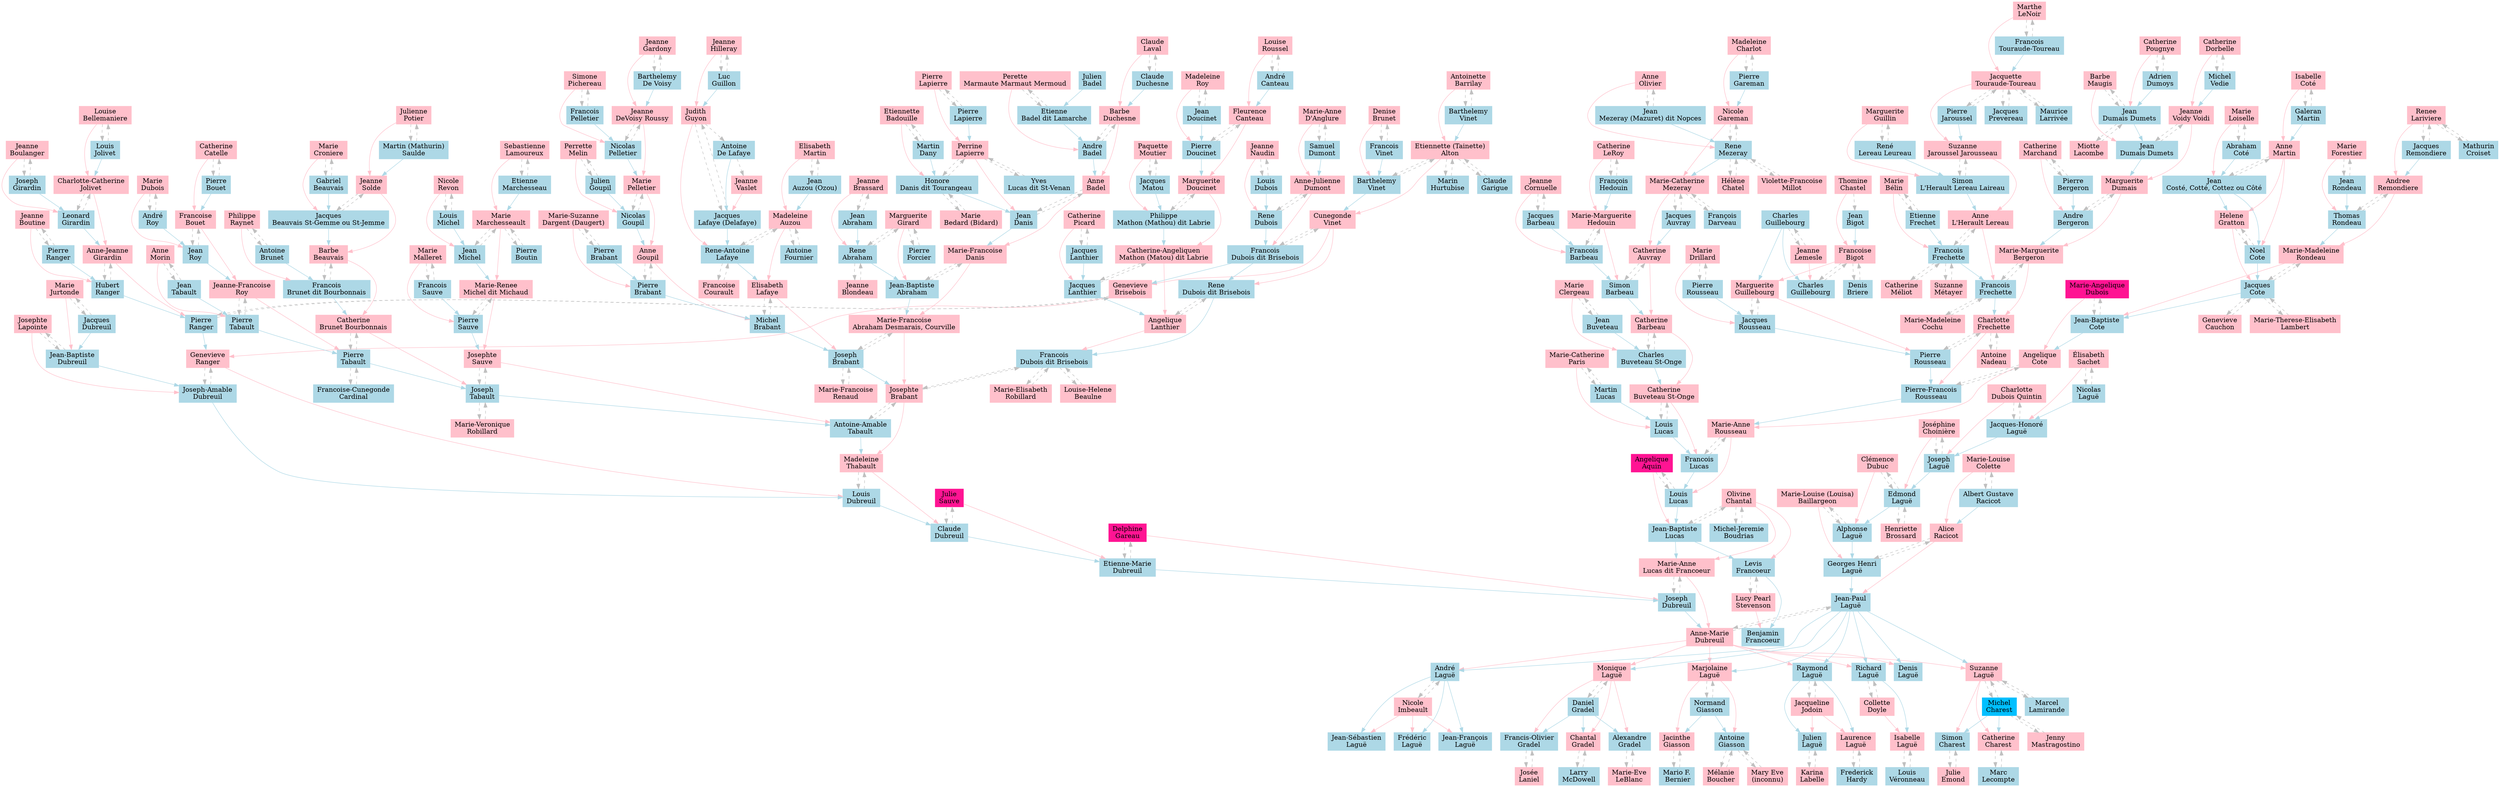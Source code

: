 digraph Genealopy {
	rankdir=TB
	"Alice.Racicot" [label="Alice
Racicot" color=pink shape=box style=filled]
	"Marie-Louise.Colette" -> "Alice.Racicot" [color=pink style=solid]
	"Albert Gustave.Racicot" -> "Alice.Racicot" [color=lightblue style=solid]
	"Georges Henri.Laguë" -> "Alice.Racicot" [color=grey style=dashed]
	"Georges Henri.Laguë" [label="Georges Henri
Laguë" color=lightblue shape=box style=filled]
	"Marie-Louise.Baillargeon" -> "Georges Henri.Laguë" [color=pink style=solid]
	"Alphonse.Laguë" -> "Georges Henri.Laguë" [color=lightblue style=solid]
	"Alice.Racicot" -> "Georges Henri.Laguë" [color=grey style=dashed]
	"Marie-Louise.Baillargeon" [label="Marie-Louise (Louisa)
Baillargeon" color=pink shape=box style=filled]
	"Alphonse.Laguë" -> "Marie-Louise.Baillargeon" [color=grey style=dashed]
	"Alphonse.Laguë" [label="Alphonse
Laguë" color=lightblue shape=box style=filled]
	"Clémence.Dubuc" -> "Alphonse.Laguë" [color=pink style=solid]
	"Edmond.Laguë" -> "Alphonse.Laguë" [color=lightblue style=solid]
	"Marie-Louise.Baillargeon" -> "Alphonse.Laguë" [color=grey style=dashed]
	"Olivine.Chantal" [label="Olivine
Chantal" color=pink shape=box style=filled]
	"Jean-Baptiste.Lucas" -> "Olivine.Chantal" [color=grey style=dashed]
	"Michel-Jeremie.Boudrias" -> "Olivine.Chantal" [color=grey style=dashed]
	"Jean-Baptiste.Lucas" [label="Jean-Baptiste
Lucas" color=lightblue shape=box style=filled]
	"Angelique.Aquin" -> "Jean-Baptiste.Lucas" [color=pink style=solid]
	"Louis2.Lucas" -> "Jean-Baptiste.Lucas" [color=lightblue style=solid]
	"Olivine.Chantal" -> "Jean-Baptiste.Lucas" [color=grey style=dashed]
	"Michel-Jeremie.Boudrias" [label="Michel-Jeremie
Boudrias" color=lightblue shape=box style=filled]
	"Olivine.Chantal" -> "Michel-Jeremie.Boudrias" [color=grey style=dashed]
	"Marie-Louise.Colette" [label="Marie-Louise
Colette" color=pink shape=box style=filled]
	"Albert Gustave.Racicot" -> "Marie-Louise.Colette" [color=grey style=dashed]
	"Albert Gustave.Racicot" [label="Albert Gustave
Racicot" color=lightblue shape=box style=filled]
	"Marie-Louise.Colette" -> "Albert Gustave.Racicot" [color=grey style=dashed]
	"Clémence.Dubuc" [label="Clémence
Dubuc" color=pink shape=box style=filled]
	"Edmond.Laguë" -> "Clémence.Dubuc" [color=grey style=dashed]
	"Edmond.Laguë" [label="Edmond
Laguë" color=lightblue shape=box style=filled]
	"Joséphine.Choinière" -> "Edmond.Laguë" [color=pink style=solid]
	"Joseph.Laguë" -> "Edmond.Laguë" [color=lightblue style=solid]
	"Clémence.Dubuc" -> "Edmond.Laguë" [color=grey style=dashed]
	"Henriette.Brossard" -> "Edmond.Laguë" [color=grey style=dashed]
	"Henriette.Brossard" [label="Henriette
Brossard" color=pink shape=box style=filled]
	"Edmond.Laguë" -> "Henriette.Brossard" [color=grey style=dashed]
	"Julie.Sauve" [label="Julie
Sauve" color=deeppink shape=box style=filled]
	"Claude.Dubreuil" -> "Julie.Sauve" [color=grey style=dashed]
	"Claude.Dubreuil" [label="Claude
Dubreuil" color=lightblue shape=box style=filled]
	"Madeleine.Thabault" -> "Claude.Dubreuil" [color=pink style=solid]
	"Louis.Dubreuil" -> "Claude.Dubreuil" [color=lightblue style=solid]
	"Julie.Sauve" -> "Claude.Dubreuil" [color=grey style=dashed]
	"Joséphine.Choinière" [label="Joséphine
Choinière" color=pink shape=box style=filled]
	"Joseph.Laguë" -> "Joséphine.Choinière" [color=grey style=dashed]
	"Joseph.Laguë" [label="Joseph
Laguë" color=lightblue shape=box style=filled]
	"Charlotte.Dubois Quintin" -> "Joseph.Laguë" [color=pink style=solid]
	"Jacques-Honoré.Laguë" -> "Joseph.Laguë" [color=lightblue style=solid]
	"Joséphine.Choinière" -> "Joseph.Laguë" [color=grey style=dashed]
	"Marie-Anne.Rousseau" [label="Marie-Anne
Rousseau" color=pink shape=box style=filled]
	"Angelique.Cote" -> "Marie-Anne.Rousseau" [color=pink style=solid]
	"Pierre-Francois.Rousseau" -> "Marie-Anne.Rousseau" [color=lightblue style=solid]
	"Francois.Lucas" -> "Marie-Anne.Rousseau" [color=grey style=dashed]
	"Francois.Lucas" [label="Francois
Lucas" color=lightblue shape=box style=filled]
	"Catherine.Buveteau" -> "Francois.Lucas" [color=pink style=solid]
	"Louis.Lucas" -> "Francois.Lucas" [color=lightblue style=solid]
	"Marie-Anne.Rousseau" -> "Francois.Lucas" [color=grey style=dashed]
	"Madeleine.Thabault" [label="Madeleine
Thabault" color=pink shape=box style=filled]
	"Josephte.Brabant" -> "Madeleine.Thabault" [color=pink style=solid]
	"Antoine-Amable.Tabault" -> "Madeleine.Thabault" [color=lightblue style=solid]
	"Louis.Dubreuil" -> "Madeleine.Thabault" [color=grey style=dashed]
	"Louis.Dubreuil" [label="Louis
Dubreuil" color=lightblue shape=box style=filled]
	"Genevieve.Ranger" -> "Louis.Dubreuil" [color=pink style=solid]
	"Joseph-Amable.Dubreuil" -> "Louis.Dubreuil" [color=lightblue style=solid]
	"Madeleine.Thabault" -> "Louis.Dubreuil" [color=grey style=dashed]
	"Catherine.Buveteau" [label="Catherine
Buveteau St-Onge" color=pink shape=box style=filled]
	"Catherine.Barbeau" -> "Catherine.Buveteau" [color=pink style=solid]
	"Charles.Buveteau" -> "Catherine.Buveteau" [color=lightblue style=solid]
	"Louis.Lucas" -> "Catherine.Buveteau" [color=grey style=dashed]
	"Louis.Lucas" [label="Louis
Lucas" color=lightblue shape=box style=filled]
	"Marie-Catherine.Paris" -> "Louis.Lucas" [color=pink style=solid]
	"Martin.Lucas" -> "Louis.Lucas" [color=lightblue style=solid]
	"Catherine.Buveteau" -> "Louis.Lucas" [color=grey style=dashed]
	"Charlotte.Dubois Quintin" [label="Charlotte
Dubois Quintin" color=pink shape=box style=filled]
	"Jacques-Honoré.Laguë" -> "Charlotte.Dubois Quintin" [color=grey style=dashed]
	"Jacques-Honoré.Laguë" [label="Jacques-Honoré
Laguë" color=lightblue shape=box style=filled]
	"Élisabeth.Sachet" -> "Jacques-Honoré.Laguë" [color=pink style=solid]
	"Nicolas.Laguë" -> "Jacques-Honoré.Laguë" [color=lightblue style=solid]
	"Charlotte.Dubois Quintin" -> "Jacques-Honoré.Laguë" [color=grey style=dashed]
	"Genevieve.Ranger" [label="Genevieve
Ranger" color=pink shape=box style=filled]
	"Genevieve.Brisebois" -> "Genevieve.Ranger" [color=pink style=solid]
	"Pierre2.Ranger" -> "Genevieve.Ranger" [color=lightblue style=solid]
	"Joseph-Amable.Dubreuil" -> "Genevieve.Ranger" [color=grey style=dashed]
	"Joseph-Amable.Dubreuil" [label="Joseph-Amable
Dubreuil" color=lightblue shape=box style=filled]
	"Josephte.Lapointe" -> "Joseph-Amable.Dubreuil" [color=pink style=solid]
	"Jean-Baptiste.Dubreuil" -> "Joseph-Amable.Dubreuil" [color=lightblue style=solid]
	"Genevieve.Ranger" -> "Joseph-Amable.Dubreuil" [color=grey style=dashed]
	"Josephte.Brabant" [label="Josephte
Brabant" color=pink shape=box style=filled]
	"Marie-Francoise.Abraham" -> "Josephte.Brabant" [color=pink style=solid]
	"Joseph.Brabant" -> "Josephte.Brabant" [color=lightblue style=solid]
	"Antoine-Amable.Tabault" -> "Josephte.Brabant" [color=grey style=dashed]
	"Francois2.Dubois" -> "Josephte.Brabant" [color=grey style=dashed]
	"Francois2.Dubois" [label="Francois
Dubois dit Brisebois" color=lightblue shape=box style=filled]
	"Angelique.Lanthier" -> "Francois2.Dubois" [color=pink style=solid]
	"Rene.Brisebois" -> "Francois2.Dubois" [color=lightblue style=solid]
	"Josephte.Brabant" -> "Francois2.Dubois" [color=grey style=dashed]
	"Marie-Elisabeth.Robillard" -> "Francois2.Dubois" [color=grey style=dashed]
	"Louise-Helene.Beaulne" -> "Francois2.Dubois" [color=grey style=dashed]
	"Antoine-Amable.Tabault" [label="Antoine-Amable
Tabault" color=lightblue shape=box style=filled]
	"Josephte.Sauve" -> "Antoine-Amable.Tabault" [color=pink style=solid]
	"Joseph.Tabault" -> "Antoine-Amable.Tabault" [color=lightblue style=solid]
	"Josephte.Brabant" -> "Antoine-Amable.Tabault" [color=grey style=dashed]
	"Marie-Elisabeth.Robillard" [label="Marie-Elisabeth
Robillard" color=pink shape=box style=filled]
	"Francois2.Dubois" -> "Marie-Elisabeth.Robillard" [color=grey style=dashed]
	"Louise-Helene.Beaulne" [label="Louise-Helene
Beaulne" color=pink shape=box style=filled]
	"Francois2.Dubois" -> "Louise-Helene.Beaulne" [color=grey style=dashed]
	"Marie-Francoise.Abraham" [label="Marie-Francoise
Abraham Desmarais, Courville" color=pink shape=box style=filled]
	"Marie-Francoise.Danis" -> "Marie-Francoise.Abraham" [color=pink style=solid]
	"Jean-Baptiste.Abraham" -> "Marie-Francoise.Abraham" [color=lightblue style=solid]
	"Joseph.Brabant" -> "Marie-Francoise.Abraham" [color=grey style=dashed]
	"Joseph.Brabant" [label="Joseph
Brabant" color=lightblue shape=box style=filled]
	"Elisabeth.Lafaye" -> "Joseph.Brabant" [color=pink style=solid]
	"Michel.Brabant" -> "Joseph.Brabant" [color=lightblue style=solid]
	"Marie-Francoise.Renaud" -> "Joseph.Brabant" [color=grey style=dashed]
	"Marie-Francoise.Abraham" -> "Joseph.Brabant" [color=grey style=dashed]
	"Marie-Francoise.Renaud" [label="Marie-Francoise
Renaud" color=pink shape=box style=filled]
	"Joseph.Brabant" -> "Marie-Francoise.Renaud" [color=grey style=dashed]
	"Catherine.Barbeau" [label="Catherine
Barbeau" color=pink shape=box style=filled]
	"Catherine.Auvray" -> "Catherine.Barbeau" [color=pink style=solid]
	"Simon.Barbeau" -> "Catherine.Barbeau" [color=lightblue style=solid]
	"Charles.Buveteau" -> "Catherine.Barbeau" [color=grey style=dashed]
	"Charles.Buveteau" [label="Charles
Buveteau St-Onge" color=lightblue shape=box style=filled]
	"Marie.Clergeau" -> "Charles.Buveteau" [color=pink style=solid]
	"Jean.Buveteau" -> "Charles.Buveteau" [color=lightblue style=solid]
	"Catherine.Barbeau" -> "Charles.Buveteau" [color=grey style=dashed]
	"Genevieve.Brisebois" [label="Genevieve
Brisebois" color=pink shape=box style=filled]
	"Cunegonde.Vinet" -> "Genevieve.Brisebois" [color=pink style=solid]
	"Francois.Dubois" -> "Genevieve.Brisebois" [color=lightblue style=solid]
	"Pierre2.Ranger" -> "Genevieve.Brisebois" [color=grey style=dashed]
	"Pierre2.Ranger" [label="Pierre
Ranger" color=lightblue shape=box style=filled]
	"Anne-Jeanne.Girardin" -> "Pierre2.Ranger" [color=pink style=solid]
	"Hubert.Ranger" -> "Pierre2.Ranger" [color=lightblue style=solid]
	"Genevieve.Brisebois" -> "Pierre2.Ranger" [color=grey style=dashed]
	"Marguerite.Guillebourg" [label="Marguerite
Guillebourg" color=pink shape=box style=filled]
	"Francoise.Bigot" -> "Marguerite.Guillebourg" [color=pink style=solid]
	"Charles.Guillebourg" -> "Marguerite.Guillebourg" [color=lightblue style=solid]
	"Jacques.Rousseau" -> "Marguerite.Guillebourg" [color=grey style=dashed]
	"Jacques.Rousseau" [label="Jacques
Rousseau" color=lightblue shape=box style=filled]
	"Marie.Drillard" -> "Jacques.Rousseau" [color=pink style=solid]
	"Pierre.Rousseau" -> "Jacques.Rousseau" [color=lightblue style=solid]
	"Marguerite.Guillebourg" -> "Jacques.Rousseau" [color=grey style=dashed]
	"Elisabeth.Lafaye" [label="Elisabeth
Lafaye" color=pink shape=box style=filled]
	"Madeleine.Auzou" -> "Elisabeth.Lafaye" [color=pink style=solid]
	"Rene-Antoine.Lafaye" -> "Elisabeth.Lafaye" [color=lightblue style=solid]
	"Michel.Brabant" -> "Elisabeth.Lafaye" [color=grey style=dashed]
	"Michel.Brabant" [label="Michel
Brabant" color=lightblue shape=box style=filled]
	"Anne.Goupil" -> "Michel.Brabant" [color=pink style=solid]
	"Pierre2.Brabant" -> "Michel.Brabant" [color=lightblue style=solid]
	"Elisabeth.Lafaye" -> "Michel.Brabant" [color=grey style=dashed]
	"Angelique.Lanthier" [label="Angelique
Lanthier" color=pink shape=box style=filled]
	"Catherine-Angelique.Mathon" -> "Angelique.Lanthier" [color=pink style=solid]
	"Jacques2.Lanthier" -> "Angelique.Lanthier" [color=lightblue style=solid]
	"Rene.Brisebois" -> "Angelique.Lanthier" [color=grey style=dashed]
	"Rene.Brisebois" [label="Rene
Dubois dit Brisebois" color=lightblue shape=box style=filled]
	"Cunegonde.Vinet" -> "Rene.Brisebois" [color=pink style=solid]
	"Francois.Dubois" -> "Rene.Brisebois" [color=lightblue style=solid]
	"Angelique.Lanthier" -> "Rene.Brisebois" [color=grey style=dashed]
	"Josephte.Lapointe" [label="Josephte
Lapointe" color=pink shape=box style=filled]
	"Jean-Baptiste.Dubreuil" -> "Josephte.Lapointe" [color=grey style=dashed]
	"Jean-Baptiste.Dubreuil" [label="Jean-Baptiste
Dubreuil" color=lightblue shape=box style=filled]
	"Marie.Jurtonde" -> "Jean-Baptiste.Dubreuil" [color=pink style=solid]
	"Jacques.Dubreuil" -> "Jean-Baptiste.Dubreuil" [color=lightblue style=solid]
	"Josephte.Lapointe" -> "Jean-Baptiste.Dubreuil" [color=grey style=dashed]
	"Marie-Catherine.Paris" [label="Marie-Catherine
Paris" color=pink shape=box style=filled]
	"Martin.Lucas" -> "Marie-Catherine.Paris" [color=grey style=dashed]
	"Martin.Lucas" [label="Martin
Lucas" color=lightblue shape=box style=filled]
	"Marie-Catherine.Paris" -> "Martin.Lucas" [color=grey style=dashed]
	"Élisabeth.Sachet" [label="Élisabeth
Sachet" color=pink shape=box style=filled]
	"Nicolas.Laguë" -> "Élisabeth.Sachet" [color=grey style=dashed]
	"Nicolas.Laguë" [label="Nicolas
Laguë" color=lightblue shape=box style=filled]
	"Élisabeth.Sachet" -> "Nicolas.Laguë" [color=grey style=dashed]
	"Josephte.Sauve" [label="Josephte
Sauve" color=pink shape=box style=filled]
	"Marie-Renee.Michel" -> "Josephte.Sauve" [color=pink style=solid]
	"Pierre.Sauve" -> "Josephte.Sauve" [color=lightblue style=solid]
	"Joseph.Tabault" -> "Josephte.Sauve" [color=grey style=dashed]
	"Joseph.Tabault" [label="Joseph
Tabault" color=lightblue shape=box style=filled]
	"Catherine.Brunet" -> "Joseph.Tabault" [color=pink style=solid]
	"Pierre2.Tabault" -> "Joseph.Tabault" [color=lightblue style=solid]
	"Josephte.Sauve" -> "Joseph.Tabault" [color=grey style=dashed]
	"Marie-Veronique.Robillard" -> "Joseph.Tabault" [color=grey style=dashed]
	"Marie-Veronique.Robillard" [label="Marie-Veronique
Robillard" color=pink shape=box style=filled]
	"Joseph.Tabault" -> "Marie-Veronique.Robillard" [color=grey style=dashed]
	"Catherine.Auvray" [label="Catherine
Auvray" color=pink shape=box style=filled]
	"Marie-Catherine.Mezeray" -> "Catherine.Auvray" [color=pink style=solid]
	"Jacques.Auvray" -> "Catherine.Auvray" [color=lightblue style=solid]
	"Simon.Barbeau" -> "Catherine.Auvray" [color=grey style=dashed]
	"Simon.Barbeau" [label="Simon
Barbeau" color=lightblue shape=box style=filled]
	"Marie-Marguerite.Hedouin" -> "Simon.Barbeau" [color=pink style=solid]
	"Francois.Barbeau" -> "Simon.Barbeau" [color=lightblue style=solid]
	"Catherine.Auvray" -> "Simon.Barbeau" [color=grey style=dashed]
	"Madeleine.Auzou" [label="Madeleine
Auzou" color=pink shape=box style=filled]
	"Elisabeth.Martin" -> "Madeleine.Auzou" [color=pink style=solid]
	"Jean.Auzou" -> "Madeleine.Auzou" [color=lightblue style=solid]
	"Rene-Antoine.Lafaye" -> "Madeleine.Auzou" [color=grey style=dashed]
	"Antoine.Fournier" -> "Madeleine.Auzou" [color=grey style=dashed]
	"Antoine.Fournier" [label="Antoine
Fournier" color=lightblue shape=box style=filled]
	"Madeleine.Auzou" -> "Antoine.Fournier" [color=grey style=dashed]
	"Rene-Antoine.Lafaye" [label="Rene-Antoine
Lafaye" color=lightblue shape=box style=filled]
	"Judith.Guyon" -> "Rene-Antoine.Lafaye" [color=pink style=solid]
	"Jacques.Lafaye" -> "Rene-Antoine.Lafaye" [color=lightblue style=solid]
	"Madeleine.Auzou" -> "Rene-Antoine.Lafaye" [color=grey style=dashed]
	"Francoise.Courault" -> "Rene-Antoine.Lafaye" [color=grey style=dashed]
	"Francoise.Courault" [label="Francoise
Courault" color=pink shape=box style=filled]
	"Rene-Antoine.Lafaye" -> "Francoise.Courault" [color=grey style=dashed]
	"Francoise.Bigot" [label="Francoise
Bigot" color=pink shape=box style=filled]
	"Thomine.Chastel" -> "Francoise.Bigot" [color=pink style=solid]
	"Jean.Bigot" -> "Francoise.Bigot" [color=lightblue style=solid]
	"Charles2.Guillebourg" -> "Francoise.Bigot" [color=grey style=dashed]
	"Denis.Briere" -> "Francoise.Bigot" [color=grey style=dashed]
	"Denis.Briere" [label="Denis
Briere" color=lightblue shape=box style=filled]
	"Francoise.Bigot" -> "Denis.Briere" [color=grey style=dashed]
	"Charles2.Guillebourg" [label="Charles
Guillebourg" color=lightblue shape=box style=filled]
	"Jeanne.Lemesle" -> "Charles2.Guillebourg" [color=pink style=solid]
	"Charles.Guillebourg" -> "Charles2.Guillebourg" [color=lightblue style=solid]
	"Francoise.Bigot" -> "Charles2.Guillebourg" [color=grey style=dashed]
	"Catherine.Brunet" [label="Catherine
Brunet Bourbonnais" color=pink shape=box style=filled]
	"Barbe.Beauvais" -> "Catherine.Brunet" [color=pink style=solid]
	"Francois.Brunet" -> "Catherine.Brunet" [color=lightblue style=solid]
	"Pierre2.Tabault" -> "Catherine.Brunet" [color=grey style=dashed]
	"Pierre2.Tabault" [label="Pierre
Tabault" color=lightblue shape=box style=filled]
	"Jeanne-Francoise.Roy" -> "Pierre2.Tabault" [color=pink style=solid]
	"Pierre.Tabault" -> "Pierre2.Tabault" [color=lightblue style=solid]
	"Catherine.Brunet" -> "Pierre2.Tabault" [color=grey style=dashed]
	"Francoise-Cunegonde.Cardinal" -> "Pierre2.Tabault" [color=grey style=dashed]
	"Francoise-Cunegonde.Cardinal" [label="Francoise-Cunegonde
Cardinal" color=lightblue shape=box style=filled]
	"Pierre2.Tabault" -> "Francoise-Cunegonde.Cardinal" [color=grey style=dashed]
	"Marie.Clergeau" [label="Marie
Clergeau" color=pink shape=box style=filled]
	"Jean.Buveteau" -> "Marie.Clergeau" [color=grey style=dashed]
	"Jean.Buveteau" [label="Jean
Buveteau" color=lightblue shape=box style=filled]
	"Marie.Clergeau" -> "Jean.Buveteau" [color=grey style=dashed]
	"Marie-Francoise.Danis" [label="Marie-Francoise
Danis" color=pink shape=box style=filled]
	"Anne.Badel" -> "Marie-Francoise.Danis" [color=pink style=solid]
	"Jean.Danis" -> "Marie-Francoise.Danis" [color=lightblue style=solid]
	"Jean-Baptiste.Abraham" -> "Marie-Francoise.Danis" [color=grey style=dashed]
	"Jean-Baptiste.Abraham" [label="Jean-Baptiste
Abraham" color=lightblue shape=box style=filled]
	"Marguerite.Girard" -> "Jean-Baptiste.Abraham" [color=pink style=solid]
	"Rene.Abraham" -> "Jean-Baptiste.Abraham" [color=lightblue style=solid]
	"Marie-Francoise.Danis" -> "Jean-Baptiste.Abraham" [color=grey style=dashed]
	"Marie.Drillard" [label="Marie
Drillard" color=pink shape=box style=filled]
	"Pierre.Rousseau" -> "Marie.Drillard" [color=grey style=dashed]
	"Pierre.Rousseau" [label="Pierre
Rousseau" color=lightblue shape=box style=filled]
	"Marie.Drillard" -> "Pierre.Rousseau" [color=grey style=dashed]
	"Anne-Jeanne.Girardin" [label="Anne-Jeanne
Girardin" color=pink shape=box style=filled]
	"Charlotte-Catherine.Jolivet" -> "Anne-Jeanne.Girardin" [color=pink style=solid]
	"Leonard.Girardin" -> "Anne-Jeanne.Girardin" [color=lightblue style=solid]
	"Hubert.Ranger" -> "Anne-Jeanne.Girardin" [color=grey style=dashed]
	"Hubert.Ranger" [label="Hubert
Ranger" color=lightblue shape=box style=filled]
	"Jeanne.Boutine" -> "Hubert.Ranger" [color=pink style=solid]
	"Pierre.Ranger" -> "Hubert.Ranger" [color=lightblue style=solid]
	"Anne-Jeanne.Girardin" -> "Hubert.Ranger" [color=grey style=dashed]
	"Anne.Goupil" [label="Anne
Goupil" color=pink shape=box style=filled]
	"Marie.Pelletier" -> "Anne.Goupil" [color=pink style=solid]
	"Nicolas.Goupil" -> "Anne.Goupil" [color=lightblue style=solid]
	"Pierre2.Brabant" -> "Anne.Goupil" [color=grey style=dashed]
	"Pierre2.Brabant" [label="Pierre
Brabant" color=lightblue shape=box style=filled]
	"Marie-Suzanne.Dargent" -> "Pierre2.Brabant" [color=pink style=solid]
	"Pierre.Brabant" -> "Pierre2.Brabant" [color=lightblue style=solid]
	"Anne.Goupil" -> "Pierre2.Brabant" [color=grey style=dashed]
	"Marie.Jurtonde" [label="Marie
Jurtonde" color=pink shape=box style=filled]
	"Jacques.Dubreuil" -> "Marie.Jurtonde" [color=grey style=dashed]
	"Jacques.Dubreuil" [label="Jacques
Dubreuil" color=lightblue shape=box style=filled]
	"Marie.Jurtonde" -> "Jacques.Dubreuil" [color=grey style=dashed]
	"Catherine-Angelique.Mathon" [label="Catherine-Angeliquen
Mathon (Matou) dit Labrie" color=pink shape=box style=filled]
	"Marguerite.Doucinet" -> "Catherine-Angelique.Mathon" [color=pink style=solid]
	"Philippe.Mathon" -> "Catherine-Angelique.Mathon" [color=lightblue style=solid]
	"Jacques2.Lanthier" -> "Catherine-Angelique.Mathon" [color=grey style=dashed]
	"Jacques2.Lanthier" [label="Jacques
Lanthier" color=lightblue shape=box style=filled]
	"Catherine.Picard" -> "Jacques2.Lanthier" [color=pink style=solid]
	"Jacques.Lanthier" -> "Jacques2.Lanthier" [color=lightblue style=solid]
	"Catherine-Angelique.Mathon" -> "Jacques2.Lanthier" [color=grey style=dashed]
	"Marie-Renee.Michel" [label="Marie-Renee
Michel dit Michaud" color=pink shape=box style=filled]
	"Marie.Marchesseault" -> "Marie-Renee.Michel" [color=pink style=solid]
	"Jean.Michel" -> "Marie-Renee.Michel" [color=lightblue style=solid]
	"Pierre.Sauve" -> "Marie-Renee.Michel" [color=grey style=dashed]
	"Pierre.Sauve" [label="Pierre
Sauve" color=lightblue shape=box style=filled]
	"Marie.Malleret" -> "Pierre.Sauve" [color=pink style=solid]
	"Francois.Sauve" -> "Pierre.Sauve" [color=lightblue style=solid]
	"Marie-Renee.Michel" -> "Pierre.Sauve" [color=grey style=dashed]
	"Catherine.Picard" [label="Catherine
Picard" color=pink shape=box style=filled]
	"Jacques.Lanthier" -> "Catherine.Picard" [color=grey style=dashed]
	"Jacques.Lanthier" [label="Jacques
Lanthier" color=lightblue shape=box style=filled]
	"Catherine.Picard" -> "Jacques.Lanthier" [color=grey style=dashed]
	"Cunegonde.Vinet" [label="Cunegonde
Vinet" color=pink shape=box style=filled]
	"Etiennette.Alton" -> "Cunegonde.Vinet" [color=pink style=solid]
	"Barthelemy.Vinet" -> "Cunegonde.Vinet" [color=lightblue style=solid]
	"Francois.Dubois" -> "Cunegonde.Vinet" [color=grey style=dashed]
	"Francois.Dubois" [label="Francois
Dubois dit Brisebois" color=lightblue shape=box style=filled]
	"Anne-Julienne.Dumont" -> "Francois.Dubois" [color=pink style=solid]
	"Rene.Dubois" -> "Francois.Dubois" [color=lightblue style=solid]
	"Cunegonde.Vinet" -> "Francois.Dubois" [color=grey style=dashed]
	"Etiennette.Alton" [label="Etiennette (Tainette)
Alton" color=pink shape=box style=filled]
	"Antoinette.Barrilay" -> "Etiennette.Alton" [color=pink style=solid]
	"Francois-Marechal.Alton" -> "Etiennette.Alton" [color=lightblue style=solid]
	"Marin.Hurtubise" -> "Etiennette.Alton" [color=grey style=dashed]
	"Claude.Garigue" -> "Etiennette.Alton" [color=grey style=dashed]
	"Barthelemy.Vinet" -> "Etiennette.Alton" [color=grey style=dashed]
	"Marin.Hurtubise" [label="Marin
Hurtubise" color=lightblue shape=box style=filled]
	"Etiennette.Alton" -> "Marin.Hurtubise" [color=grey style=dashed]
	"Claude.Garigue" [label="Claude
Garigue" color=lightblue shape=box style=filled]
	"Etiennette.Alton" -> "Claude.Garigue" [color=grey style=dashed]
	"Barthelemy.Vinet" [label="Barthelemy
Vinet" color=lightblue shape=box style=filled]
	"Denise.Brunet" -> "Barthelemy.Vinet" [color=pink style=solid]
	"Francois.Vinet" -> "Barthelemy.Vinet" [color=lightblue style=solid]
	"Etiennette.Alton" -> "Barthelemy.Vinet" [color=grey style=dashed]
	"Anne.Badel" [label="Anne
Badel" color=pink shape=box style=filled]
	"Barbe.Duchesne" -> "Anne.Badel" [color=pink style=solid]
	"Andre.Badel" -> "Anne.Badel" [color=lightblue style=solid]
	"Jean.Danis" -> "Anne.Badel" [color=grey style=dashed]
	"Jean.Danis" [label="Jean
Danis" color=lightblue shape=box style=filled]
	"Perrine.Lapierre" -> "Jean.Danis" [color=pink style=solid]
	"Honore.Danis" -> "Jean.Danis" [color=lightblue style=solid]
	"Anne.Badel" -> "Jean.Danis" [color=grey style=dashed]
	"Barbe.Beauvais" [label="Barbe
Beauvais" color=pink shape=box style=filled]
	"Jeanne.Solde" -> "Barbe.Beauvais" [color=pink style=solid]
	"Jacques.Beauvais" -> "Barbe.Beauvais" [color=lightblue style=solid]
	"Francois.Brunet" -> "Barbe.Beauvais" [color=grey style=dashed]
	"Francois.Brunet" [label="Francois
Brunet dit Bourbonnais" color=lightblue shape=box style=filled]
	"Philippe.Raynet" -> "Francois.Brunet" [color=pink style=solid]
	"Antoine.Brunet" -> "Francois.Brunet" [color=lightblue style=solid]
	"Barbe.Beauvais" -> "Francois.Brunet" [color=grey style=dashed]
	"Jeanne.Boutine" [label="Jeanne
Boutine" color=pink shape=box style=filled]
	"Pierre.Ranger" -> "Jeanne.Boutine" [color=grey style=dashed]
	"Pierre.Ranger" [label="Pierre
Ranger" color=lightblue shape=box style=filled]
	"Jeanne.Boutine" -> "Pierre.Ranger" [color=grey style=dashed]
	"Thomine.Chastel" [label="Thomine
Chastel" color=pink shape=box style=filled]
	"Jean.Bigot" [label="Jean
Bigot" color=lightblue shape=box style=filled]
	"Thomine.Chastel" -> "Jean.Bigot" [color=grey style=dashed]
	"Marguerite.Doucinet" [label="Marguerite
Doucinet" color=pink shape=box style=filled]
	"Fleurence.Canteau" -> "Marguerite.Doucinet" [color=pink style=solid]
	"Pierre.Doucinet" -> "Marguerite.Doucinet" [color=lightblue style=solid]
	"Philippe.Mathon" -> "Marguerite.Doucinet" [color=grey style=dashed]
	"Philippe.Mathon" [label="Philippe
Mathon (Mathou) dit Labrie" color=lightblue shape=box style=filled]
	"Paquette.Moutier" -> "Philippe.Mathon" [color=pink style=solid]
	"Jacques.Matou" -> "Philippe.Mathon" [color=lightblue style=solid]
	"Marguerite.Doucinet" -> "Philippe.Mathon" [color=grey style=dashed]
	"Anne-Julienne.Dumont" [label="Anne-Julienne
Dumont" color=pink shape=box style=filled]
	"Marie-Anne.D'Anglure" -> "Anne-Julienne.Dumont" [color=pink style=solid]
	"Samuel.Dumont" -> "Anne-Julienne.Dumont" [color=lightblue style=solid]
	"Rene.Dubois" -> "Anne-Julienne.Dumont" [color=grey style=dashed]
	"Rene.Dubois" [label="Rene
Dubois" color=lightblue shape=box style=filled]
	"Jeanne.Naudin" -> "Rene.Dubois" [color=pink style=solid]
	"Louis.Dubois" -> "Rene.Dubois" [color=lightblue style=solid]
	"Anne-Julienne.Dumont" -> "Rene.Dubois" [color=grey style=dashed]
	"Marguerite.Girard" [label="Marguerite
Girard" color=pink shape=box style=filled]
	"Rene.Abraham" -> "Marguerite.Girard" [color=grey style=dashed]
	"Pierre.Forcier" -> "Marguerite.Girard" [color=grey style=dashed]
	"Pierre.Forcier" [label="Pierre
Forcier" color=lightblue shape=box style=filled]
	"Marguerite.Girard" -> "Pierre.Forcier" [color=grey style=dashed]
	"Rene.Abraham" [label="Rene
Abraham" color=lightblue shape=box style=filled]
	"Jeanne.Brassard" -> "Rene.Abraham" [color=pink style=solid]
	"Jean.Abraham" -> "Rene.Abraham" [color=lightblue style=solid]
	"Marguerite.Girard" -> "Rene.Abraham" [color=grey style=dashed]
	"Jeanne.Blondeau" -> "Rene.Abraham" [color=grey style=dashed]
	"Jeanne.Blondeau" [label="Jeanne
Blondeau" color=pink shape=box style=filled]
	"Rene.Abraham" -> "Jeanne.Blondeau" [color=grey style=dashed]
	"Marie-Suzanne.Dargent" [label="Marie-Suzanne
Dargent (Daugert)" color=pink shape=box style=filled]
	"Pierre.Brabant" -> "Marie-Suzanne.Dargent" [color=grey style=dashed]
	"Pierre.Brabant" [label="Pierre
Brabant" color=lightblue shape=box style=filled]
	"Marie-Suzanne.Dargent" -> "Pierre.Brabant" [color=grey style=dashed]
	"Judith.Guyon" [label="Judith
Guyon" color=pink shape=box style=filled]
	"Jeanne.Hilleray" -> "Judith.Guyon" [color=pink style=solid]
	"Luc.Guillon" -> "Judith.Guyon" [color=lightblue style=solid]
	"Jacques.Lafaye" -> "Judith.Guyon" [color=grey style=dashed]
	"Jacques.Lafaye" [label="Jacques
Lafaye (Delafaye)" color=lightblue shape=box style=filled]
	"Jeanne.Vaslet" -> "Jacques.Lafaye" [color=pink style=solid]
	"Antoine.De Lafaye" -> "Jacques.Lafaye" [color=lightblue style=solid]
	"Judith.Guyon" -> "Jacques.Lafaye" [color=grey style=dashed]
	"Marie-Marguerite.Hedouin" [label="Marie-Marguerite
Hedouin" color=pink shape=box style=filled]
	"Catherine.LeRoy" -> "Marie-Marguerite.Hedouin" [color=pink style=solid]
	"François.Hedouin" -> "Marie-Marguerite.Hedouin" [color=lightblue style=solid]
	"Francois.Barbeau" -> "Marie-Marguerite.Hedouin" [color=grey style=dashed]
	"Francois.Barbeau" [label="Francois
Barbeau" color=lightblue shape=box style=filled]
	"Jeanne.Cornuelle" -> "Francois.Barbeau" [color=pink style=solid]
	"Jacques.Barbeau" -> "Francois.Barbeau" [color=lightblue style=solid]
	"Marie-Marguerite.Hedouin" -> "Francois.Barbeau" [color=grey style=dashed]
	"Charlotte-Catherine.Jolivet" [label="Charlotte-Catherine
Jolivet" color=pink shape=box style=filled]
	"Louise.Bellemaniere" -> "Charlotte-Catherine.Jolivet" [color=pink style=solid]
	"Louis.Jolivet" -> "Charlotte-Catherine.Jolivet" [color=lightblue style=solid]
	"Leonard.Girardin" -> "Charlotte-Catherine.Jolivet" [color=grey style=dashed]
	"Leonard.Girardin" [label="Leonard
Girardin" color=lightblue shape=box style=filled]
	"Jeanne.Boulanger" -> "Leonard.Girardin" [color=pink style=solid]
	"Joseph.Girardin" -> "Leonard.Girardin" [color=lightblue style=solid]
	"Charlotte-Catherine.Jolivet" -> "Leonard.Girardin" [color=grey style=dashed]
	"Jeanne.Lemesle" [label="Jeanne
Lemesle" color=pink shape=box style=filled]
	"Charles.Guillebourg" -> "Jeanne.Lemesle" [color=grey style=dashed]
	"Charles.Guillebourg" [label="Charles
Guillebourg" color=lightblue shape=box style=filled]
	"Jeanne.Lemesle" -> "Charles.Guillebourg" [color=grey style=dashed]
	"Marie.Malleret" [label="Marie
Malleret" color=pink shape=box style=filled]
	"Francois.Sauve" -> "Marie.Malleret" [color=grey style=dashed]
	"Francois.Sauve" [label="Francois
Sauve" color=lightblue shape=box style=filled]
	"Marie.Malleret" -> "Francois.Sauve" [color=grey style=dashed]
	"Marie.Marchesseault" [label="Marie
Marchesseault" color=pink shape=box style=filled]
	"Sebastienne.Lamoureux" -> "Marie.Marchesseault" [color=pink style=solid]
	"Etienne.Marchesseau" -> "Marie.Marchesseault" [color=lightblue style=solid]
	"Jean.Michel" -> "Marie.Marchesseault" [color=grey style=dashed]
	"Pierre.Boutin" -> "Marie.Marchesseault" [color=grey style=dashed]
	"Jean.Michel" [label="Jean
Michel" color=lightblue shape=box style=filled]
	"Nicole.Revon" -> "Jean.Michel" [color=pink style=solid]
	"Louis.Michel" -> "Jean.Michel" [color=lightblue style=solid]
	"Marie.Marchesseault" -> "Jean.Michel" [color=grey style=dashed]
	"Pierre.Boutin" [label="Pierre
Boutin" color=lightblue shape=box style=filled]
	"Marie.Marchesseault" -> "Pierre.Boutin" [color=grey style=dashed]
	"Elisabeth.Martin" [label="Elisabeth
Martin" color=pink shape=box style=filled]
	"Jean.Auzou" -> "Elisabeth.Martin" [color=grey style=dashed]
	"Jean.Auzou" [label="Jean
Auzou (Ozou)" color=lightblue shape=box style=filled]
	"Elisabeth.Martin" -> "Jean.Auzou" [color=grey style=dashed]
	"Marie-Catherine.Mezeray" [label="Marie-Catherine
Mezeray" color=pink shape=box style=filled]
	"Nicole.Gareman" -> "Marie-Catherine.Mezeray" [color=pink style=solid]
	"Rene.Mezeray" -> "Marie-Catherine.Mezeray" [color=lightblue style=solid]
	"François.Darveau" -> "Marie-Catherine.Mezeray" [color=grey style=dashed]
	"Jacques.Auvray" -> "Marie-Catherine.Mezeray" [color=grey style=dashed]
	"Jacques.Auvray" [label="Jacques
Auvray" color=lightblue shape=box style=filled]
	"Marie-Catherine.Mezeray" -> "Jacques.Auvray" [color=grey style=dashed]
	"François.Darveau" [label="François
Darveau" color=lightblue shape=box style=filled]
	"Marie-Catherine.Mezeray" -> "François.Darveau" [color=grey style=dashed]
	"Jeanne-Francoise.Roy" [label="Jeanne-Francoise
Roy" color=pink shape=box style=filled]
	"Francoise.Bouet" -> "Jeanne-Francoise.Roy" [color=pink style=solid]
	"Jean.Roy" -> "Jeanne-Francoise.Roy" [color=lightblue style=solid]
	"Pierre.Tabault" -> "Jeanne-Francoise.Roy" [color=grey style=dashed]
	"Pierre.Tabault" [label="Pierre
Tabault" color=lightblue shape=box style=filled]
	"Anne.Morin" -> "Pierre.Tabault" [color=pink style=solid]
	"Jean.Tabault" -> "Pierre.Tabault" [color=lightblue style=solid]
	"Jeanne-Francoise.Roy" -> "Pierre.Tabault" [color=grey style=dashed]
	"Antoinette.Barrilay" [label="Antoinette
Barrilay" color=pink shape=box style=filled]
	"Francois-Marechal.Alton" -> "Antoinette.Barrilay" [color=grey style=dashed]
	"Francois-Marechal.Alton" [label="Barthelemy
Vinet" color=lightblue shape=box style=filled]
	"Antoinette.Barrilay" -> "Francois-Marechal.Alton" [color=grey style=dashed]
	"Louise.Bellemaniere" [label="Louise
Bellemaniere" color=pink shape=box style=filled]
	"Louis.Jolivet" -> "Louise.Bellemaniere" [color=grey style=dashed]
	"Louis.Jolivet" [label="Louis
Jolivet" color=lightblue shape=box style=filled]
	"Louise.Bellemaniere" -> "Louis.Jolivet" [color=grey style=dashed]
	"Francoise.Bouet" [label="Francoise
Bouet" color=pink shape=box style=filled]
	"Catherine.Catelle" -> "Francoise.Bouet" [color=pink style=solid]
	"Pierre.Bouet" -> "Francoise.Bouet" [color=lightblue style=solid]
	"Jean.Roy" -> "Francoise.Bouet" [color=grey style=dashed]
	"Jean.Roy" [label="Jean
Roy" color=lightblue shape=box style=filled]
	"Marie.Dubois" -> "Jean.Roy" [color=pink style=solid]
	"André.Roy" -> "Jean.Roy" [color=lightblue style=solid]
	"Francoise.Bouet" -> "Jean.Roy" [color=grey style=dashed]
	"Jeanne.Boulanger" [label="Jeanne
Boulanger" color=pink shape=box style=filled]
	"Joseph.Girardin" -> "Jeanne.Boulanger" [color=grey style=dashed]
	"Joseph.Girardin" [label="Joseph
Girardin" color=lightblue shape=box style=filled]
	"Jeanne.Boulanger" -> "Joseph.Girardin" [color=grey style=dashed]
	"Jeanne.Brassard" [label="Jeanne
Brassard" color=pink shape=box style=filled]
	"Jean.Abraham" -> "Jeanne.Brassard" [color=grey style=dashed]
	"Jean.Abraham" [label="Jean
Abraham" color=lightblue shape=box style=filled]
	"Jeanne.Brassard" -> "Jean.Abraham" [color=grey style=dashed]
	"Denise.Brunet" [label="Denise
Brunet" color=pink shape=box style=filled]
	"Francois.Vinet" -> "Denise.Brunet" [color=grey style=dashed]
	"Francois.Vinet" [label="Francois
Vinet" color=lightblue shape=box style=filled]
	"Denise.Brunet" -> "Francois.Vinet" [color=grey style=dashed]
	"Fleurence.Canteau" [label="Fleurence
Canteau" color=pink shape=box style=filled]
	"Louise.Roussel" -> "Fleurence.Canteau" [color=pink style=solid]
	"André.Canteau" -> "Fleurence.Canteau" [color=lightblue style=solid]
	"Pierre.Doucinet" -> "Fleurence.Canteau" [color=grey style=dashed]
	"Pierre.Doucinet" [label="Pierre
Doucinet" color=lightblue shape=box style=filled]
	"Madeleine.Roy" -> "Pierre.Doucinet" [color=pink style=solid]
	"Jean.Doucinet" -> "Pierre.Doucinet" [color=lightblue style=solid]
	"Fleurence.Canteau" -> "Pierre.Doucinet" [color=grey style=dashed]
	"Jeanne.Cornuelle" [label="Jeanne
Cornuelle" color=pink shape=box style=filled]
	"Jacques.Barbeau" -> "Jeanne.Cornuelle" [color=grey style=dashed]
	"Jacques.Barbeau" [label="Jacques
Barbeau" color=lightblue shape=box style=filled]
	"Jeanne.Cornuelle" -> "Jacques.Barbeau" [color=grey style=dashed]
	"Marie-Anne.D'Anglure" [label="Marie-Anne
D'Anglure" color=pink shape=box style=filled]
	"Samuel.Dumont" -> "Marie-Anne.D'Anglure" [color=grey style=dashed]
	"Samuel.Dumont" [label="Samuel
Dumont" color=lightblue shape=box style=filled]
	"Marie-Anne.D'Anglure" -> "Samuel.Dumont" [color=grey style=dashed]
	"Barbe.Duchesne" [label="Barbe
Duchesne" color=pink shape=box style=filled]
	"Claude.Laval" -> "Barbe.Duchesne" [color=pink style=solid]
	"Claude.Duchesne" -> "Barbe.Duchesne" [color=lightblue style=solid]
	"Andre.Badel" -> "Barbe.Duchesne" [color=grey style=dashed]
	"Andre.Badel" [label="Andre
Badel" color=lightblue shape=box style=filled]
	"Perette.Marmaute" -> "Andre.Badel" [color=pink style=solid]
	"Etienne.Badel" -> "Andre.Badel" [color=lightblue style=solid]
	"Barbe.Duchesne" -> "Andre.Badel" [color=grey style=dashed]
	"Nicole.Gareman" [label="Nicole
Gareman" color=pink shape=box style=filled]
	"Madeleine.Charlot" -> "Nicole.Gareman" [color=pink style=solid]
	"Pierre.Gareman" -> "Nicole.Gareman" [color=lightblue style=solid]
	"Rene.Mezeray" -> "Nicole.Gareman" [color=grey style=dashed]
	"Hélène.Chatel" [label="Hélène
Chatel" color=pink shape=box style=filled]
	"Rene.Mezeray" -> "Hélène.Chatel" [color=grey style=dashed]
	"Rene.Mezeray" [label="Rene
Mezeray" color=lightblue shape=box style=filled]
	"Anne.Olivier" -> "Rene.Mezeray" [color=pink style=solid]
	"Jean.Mezeray" -> "Rene.Mezeray" [color=lightblue style=solid]
	"Hélène.Chatel" -> "Rene.Mezeray" [color=grey style=dashed]
	"Nicole.Gareman" -> "Rene.Mezeray" [color=grey style=dashed]
	"Violette-Francoise.Millot" -> "Rene.Mezeray" [color=grey style=dashed]
	"Violette-Francoise.Millot" [label="Violette-Francoise
Millot" color=pink shape=box style=filled]
	"Rene.Mezeray" -> "Violette-Francoise.Millot" [color=grey style=dashed]
	"Jeanne.Hilleray" [label="Jeanne
Hilleray" color=pink shape=box style=filled]
	"Luc.Guillon" -> "Jeanne.Hilleray" [color=grey style=dashed]
	"Luc.Guillon" [label="Luc
Guillon" color=lightblue shape=box style=filled]
	"Jeanne.Hilleray" -> "Luc.Guillon" [color=grey style=dashed]
	"Sebastienne.Lamoureux" [label="Sebastienne
Lamoureux" color=pink shape=box style=filled]
	"Etienne.Marchesseau" -> "Sebastienne.Lamoureux" [color=grey style=dashed]
	"Etienne.Marchesseau" [label="Etienne
Marchesseau" color=lightblue shape=box style=filled]
	"Sebastienne.Lamoureux" -> "Etienne.Marchesseau" [color=grey style=dashed]
	"Catherine.LeRoy" [label="Catherine
LeRoy" color=pink shape=box style=filled]
	"François.Hedouin" -> "Catherine.LeRoy" [color=grey style=dashed]
	"François.Hedouin" [label="François
Hedouin" color=lightblue shape=box style=filled]
	"Catherine.LeRoy" -> "François.Hedouin" [color=grey style=dashed]
	"Anne.Morin" [label="Anne
Morin" color=pink shape=box style=filled]
	"Jean.Tabault" -> "Anne.Morin" [color=grey style=dashed]
	"Jean.Tabault" [label="Jean
Tabault" color=lightblue shape=box style=filled]
	"Anne.Morin" -> "Jean.Tabault" [color=grey style=dashed]
	"Paquette.Moutier" [label="Paquette
Moutier" color=pink shape=box style=filled]
	"Jacques.Matou" -> "Paquette.Moutier" [color=grey style=dashed]
	"Jacques.Matou" [label="Jacques
Matou" color=lightblue shape=box style=filled]
	"Paquette.Moutier" -> "Jacques.Matou" [color=grey style=dashed]
	"Jeanne.Naudin" [label="Jeanne
Naudin" color=pink shape=box style=filled]
	"Louis.Dubois" -> "Jeanne.Naudin" [color=grey style=dashed]
	"Louis.Dubois" [label="Louis
Dubois" color=lightblue shape=box style=filled]
	"Jeanne.Naudin" -> "Louis.Dubois" [color=grey style=dashed]
	"Marie.Pelletier" [label="Marie
Pelletier" color=pink shape=box style=filled]
	"Jeanne.DeVoisy" -> "Marie.Pelletier" [color=pink style=solid]
	"Nicolas.Pelletier" -> "Marie.Pelletier" [color=lightblue style=solid]
	"Nicolas.Goupil" -> "Marie.Pelletier" [color=grey style=dashed]
	"Nicolas.Goupil" [label="Nicolas
Goupil" color=lightblue shape=box style=filled]
	"Perrette.Melin" -> "Nicolas.Goupil" [color=pink style=solid]
	"Julien.Goupil" -> "Nicolas.Goupil" [color=lightblue style=solid]
	"Marie.Pelletier" -> "Nicolas.Goupil" [color=grey style=dashed]
	"Philippe.Raynet" [label="Philippe
Raynet" color=pink shape=box style=filled]
	"Antoine.Brunet" -> "Philippe.Raynet" [color=grey style=dashed]
	"Antoine.Brunet" [label="Antoine
Brunet" color=lightblue shape=box style=filled]
	"Philippe.Raynet" -> "Antoine.Brunet" [color=grey style=dashed]
	"Nicole.Revon" [label="Nicole
Revon" color=pink shape=box style=filled]
	"Louis.Michel" -> "Nicole.Revon" [color=grey style=dashed]
	"Louis.Michel" [label="Louis
Michel" color=lightblue shape=box style=filled]
	"Nicole.Revon" -> "Louis.Michel" [color=grey style=dashed]
	"Louise.Roussel" [label="Louise
Roussel" color=pink shape=box style=filled]
	"André.Canteau" -> "Louise.Roussel" [color=grey style=dashed]
	"André.Canteau" [label="André
Canteau" color=lightblue shape=box style=filled]
	"Louise.Roussel" -> "André.Canteau" [color=grey style=dashed]
	"Jeanne.Solde" [label="Jeanne
Solde" color=pink shape=box style=filled]
	"Julienne.Potier" -> "Jeanne.Solde" [color=pink style=solid]
	"Martin.Saulde" -> "Jeanne.Solde" [color=lightblue style=solid]
	"Jacques.Beauvais" -> "Jeanne.Solde" [color=grey style=dashed]
	"Jacques.Beauvais" [label="Jacques
Beauvais St-Gemme ou St-Jemme" color=lightblue shape=box style=filled]
	"Marie.Croniere" -> "Jacques.Beauvais" [color=pink style=solid]
	"Gabriel.Beauvais" -> "Jacques.Beauvais" [color=lightblue style=solid]
	"Jeanne.Solde" -> "Jacques.Beauvais" [color=grey style=dashed]
	"Jeanne.Vaslet" [label="Jeanne
Vaslet" color=pink shape=box style=filled]
	"Antoine.De Lafaye" -> "Jeanne.Vaslet" [color=grey style=dashed]
	"Antoine.De Lafaye" [label="Antoine
De Lafaye" color=lightblue shape=box style=filled]
	"Judith.Guyon" -> "Antoine.De Lafaye" [color=grey style=dashed]
	"Madeleine.Roy" [label="Madeleine
Roy" color=pink shape=box style=filled]
	"Jean.Doucinet" -> "Madeleine.Roy" [color=grey style=dashed]
	"Jean.Doucinet" [label="Jean
Doucinet" color=lightblue shape=box style=filled]
	"Madeleine.Roy" -> "Jean.Doucinet" [color=grey style=dashed]
	"Catherine.Catelle" [label="Catherine
Catelle" color=pink shape=box style=filled]
	"Pierre.Bouet" -> "Catherine.Catelle" [color=grey style=dashed]
	"Pierre.Bouet" [label="Pierre
Bouet" color=lightblue shape=box style=filled]
	"Catherine.Catelle" -> "Pierre.Bouet" [color=grey style=dashed]
	"Madeleine.Charlot" [label="Madeleine
Charlot" color=pink shape=box style=filled]
	"Pierre.Gareman" -> "Madeleine.Charlot" [color=grey style=dashed]
	"Pierre.Gareman" [label="Pierre
Gareman" color=lightblue shape=box style=filled]
	"Madeleine.Charlot" -> "Pierre.Gareman" [color=grey style=dashed]
	"Marie.Croniere" [label="Marie
Croniere" color=pink shape=box style=filled]
	"Gabriel.Beauvais" -> "Marie.Croniere" [color=grey style=dashed]
	"Gabriel.Beauvais" [label="Gabriel
Beauvais" color=lightblue shape=box style=filled]
	"Marie.Croniere" -> "Gabriel.Beauvais" [color=grey style=dashed]
	"Jeanne.DeVoisy" [label="Jeanne
DeVoisy Roussy" color=pink shape=box style=filled]
	"Jeanne.Gardony" -> "Jeanne.DeVoisy" [color=pink style=solid]
	"Barthelemy.De Voisy" -> "Jeanne.DeVoisy" [color=lightblue style=solid]
	"Nicolas.Pelletier" -> "Jeanne.DeVoisy" [color=grey style=dashed]
	"Nicolas.Pelletier" [label="Nicolas
Pelletier" color=lightblue shape=box style=filled]
	"Simone.Pichereau" -> "Nicolas.Pelletier" [color=pink style=solid]
	"Francois.Pelletier" -> "Nicolas.Pelletier" [color=lightblue style=solid]
	"Jeanne.DeVoisy" -> "Nicolas.Pelletier" [color=grey style=dashed]
	"Marie.Dubois" [label="Marie
Dubois" color=pink shape=box style=filled]
	"André.Roy" -> "Marie.Dubois" [color=grey style=dashed]
	"André.Roy" [label="André
Roy" color=lightblue shape=box style=filled]
	"Marie.Dubois" -> "André.Roy" [color=grey style=dashed]
	"Perrine.Lapierre" [label="Perrine
Lapierre" color=pink shape=box style=filled]
	"Claude.Leclerc" -> "Perrine.Lapierre" [color=pink style=solid]
	"Pierre.Lapierre" -> "Perrine.Lapierre" [color=lightblue style=solid]
	"Honore.Danis" -> "Perrine.Lapierre" [color=grey style=dashed]
	"Yves.Lucas" -> "Perrine.Lapierre" [color=grey style=dashed]
	"Yves.Lucas" [label="Yves
Lucas dit St-Venan" color=lightblue shape=box style=filled]
	"Perrine.Lapierre" -> "Yves.Lucas" [color=grey style=dashed]
	"Honore.Danis" [label="Honore
Danis dit Tourangeau " color=lightblue shape=box style=filled]
	"Etiennette.Badouille" -> "Honore.Danis" [color=pink style=solid]
	"Martin.Dany" -> "Honore.Danis" [color=lightblue style=solid]
	"Perrine.Lapierre" -> "Honore.Danis" [color=grey style=dashed]
	"Marie.Bedard" -> "Honore.Danis" [color=grey style=dashed]
	"Marie.Bedard" [label="Marie
Bedard (Bidard)" color=pink shape=box style=filled]
	"Honore.Danis" -> "Marie.Bedard" [color=grey style=dashed]
	"Claude.Laval" [label="Claude
Laval" color=pink shape=box style=filled]
	"Claude.Duchesne" -> "Claude.Laval" [color=grey style=dashed]
	"Claude.Duchesne" [label="Claude
Duchesne" color=lightblue shape=box style=filled]
	"Claude.Laval" -> "Claude.Duchesne" [color=grey style=dashed]
	"Perette.Marmaute" [label="Perette
Marmaute Marmaut Mermoud" color=pink shape=box style=filled]
	"Etienne.Badel" -> "Perette.Marmaute" [color=grey style=dashed]
	"Etienne.Badel" [label="Etienne
Badel dit Lamarche" color=lightblue shape=box style=filled]
	"Julien.Badel" -> "Etienne.Badel" [color=lightblue style=solid]
	"Perette.Marmaute" -> "Etienne.Badel" [color=grey style=dashed]
	"Perrette.Melin" [label="Perrette
Melin" color=pink shape=box style=filled]
	"Julien.Goupil" -> "Perrette.Melin" [color=grey style=dashed]
	"Julien.Goupil" [label="Julien
Goupil" color=lightblue shape=box style=filled]
	"Perrette.Melin" -> "Julien.Goupil" [color=grey style=dashed]
	"Anne.Olivier" [label="Anne
Olivier" color=pink shape=box style=filled]
	"Jean.Mezeray" -> "Anne.Olivier" [color=grey style=dashed]
	"Jean.Mezeray" [label="Jean
Mezeray (Mazuret) dit Nopces" color=lightblue shape=box style=filled]
	"Anne.Olivier" -> "Jean.Mezeray" [color=grey style=dashed]
	"Julienne.Potier" [label="Julienne
Potier" color=pink shape=box style=filled]
	"Martin.Saulde" -> "Julienne.Potier" [color=grey style=dashed]
	"Martin.Saulde" [label="Martin (Mathurin)
Saulde" color=lightblue shape=box style=filled]
	"Julienne.Potier" -> "Martin.Saulde" [color=grey style=dashed]
	"Julien.Badel" [label="Julien
Badel" color=lightblue shape=box style=filled]
	"Etiennette.Badouille" [label="Etiennette
Badouille" color=pink shape=box style=filled]
	"Martin.Dany" -> "Etiennette.Badouille" [color=grey style=dashed]
	"Martin.Dany" [label="Martin
Dany" color=lightblue shape=box style=filled]
	"Etiennette.Badouille" -> "Martin.Dany" [color=grey style=dashed]
	"Jeanne.Gardony" [label="Jeanne
Gardony" color=pink shape=box style=filled]
	"Barthelemy.De Voisy" -> "Jeanne.Gardony" [color=grey style=dashed]
	"Barthelemy.De Voisy" [label="Barthelemy
De Voisy" color=lightblue shape=box style=filled]
	"Jeanne.Gardony" -> "Barthelemy.De Voisy" [color=grey style=dashed]
	"Claude.Leclerc" [label="Pierre 
Lapierre" color=pink shape=box style=filled]
	"Pierre.Lapierre" -> "Claude.Leclerc" [color=grey style=dashed]
	"Pierre.Lapierre" [label="Pierre
Lapierre" color=lightblue shape=box style=filled]
	"Claude.Leclerc" -> "Pierre.Lapierre" [color=grey style=dashed]
	"Simone.Pichereau" [label="Simone
Pichereau" color=pink shape=box style=filled]
	"Francois.Pelletier" -> "Simone.Pichereau" [color=grey style=dashed]
	"Francois.Pelletier" [label="Francois
Pelletier" color=lightblue shape=box style=filled]
	"Simone.Pichereau" -> "Francois.Pelletier" [color=grey style=dashed]
	I561 [label="Delphine
Gareau" color=deeppink shape=box style=filled]
	I585 -> I561 [color=grey style=dashed]
	I585 [label="Etienne-Marie
Dubreuil" color=lightblue shape=box style=filled]
	"Julie.Sauve" -> I585 [color=pink style=solid]
	"Claude.Dubreuil" -> I585 [color=lightblue style=solid]
	I561 -> I585 [color=grey style=dashed]
	"Angelique.Aquin" [label="Angelique
Aquin" color=deeppink shape=box style=filled]
	"Louis2.Lucas" -> "Angelique.Aquin" [color=grey style=dashed]
	"Louis2.Lucas" [label="Louis
Lucas" color=lightblue shape=box style=filled]
	"Marie-Anne.Rousseau" -> "Louis2.Lucas" [color=pink style=solid]
	"Francois.Lucas" -> "Louis2.Lucas" [color=lightblue style=solid]
	"Angelique.Aquin" -> "Louis2.Lucas" [color=grey style=dashed]
	"Angelique.Cote" [label="Angelique
Cote" color=pink shape=box style=filled]
	"Marie-Angelique.Dubois" -> "Angelique.Cote" [color=pink style=solid]
	"Jean-Baptiste.Cote" -> "Angelique.Cote" [color=lightblue style=solid]
	"Pierre-Francois.Rousseau" -> "Angelique.Cote" [color=grey style=dashed]
	"Pierre-Francois.Rousseau" [label="Pierre-Francois
Rousseau" color=lightblue shape=box style=filled]
	"Charlotte.Frechette" -> "Pierre-Francois.Rousseau" [color=pink style=solid]
	"Pierre2.Rousseau" -> "Pierre-Francois.Rousseau" [color=lightblue style=solid]
	"Angelique.Cote" -> "Pierre-Francois.Rousseau" [color=grey style=dashed]
	"Marie-Angelique.Dubois" [label="Marie-Angelique
Dubois" color=deeppink shape=box style=filled]
	"Jean-Baptiste.Cote" -> "Marie-Angelique.Dubois" [color=grey style=dashed]
	"Jean-Baptiste.Cote" [label="Jean-Baptiste
Cote" color=lightblue shape=box style=filled]
	"Marie-Madeleine.Rondeau" -> "Jean-Baptiste.Cote" [color=pink style=solid]
	"Jacques.Cote" -> "Jean-Baptiste.Cote" [color=lightblue style=solid]
	"Marie-Angelique.Dubois" -> "Jean-Baptiste.Cote" [color=grey style=dashed]
	"Charlotte.Frechette" [label="Charlotte
Frechette" color=pink shape=box style=filled]
	"Marie-Marguerite.Bergeron" -> "Charlotte.Frechette" [color=pink style=solid]
	"Francois2.Frechette" -> "Charlotte.Frechette" [color=lightblue style=solid]
	"Pierre2.Rousseau" -> "Charlotte.Frechette" [color=grey style=dashed]
	"Antoine.Nadeau" -> "Charlotte.Frechette" [color=grey style=dashed]
	"Antoine.Nadeau" [label="Antoine
Nadeau" color=pink shape=box style=filled]
	"Charlotte.Frechette" -> "Antoine.Nadeau" [color=grey style=dashed]
	"Pierre2.Rousseau" [label="Pierre
Rousseau" color=lightblue shape=box style=filled]
	"Marguerite.Guillebourg" -> "Pierre2.Rousseau" [color=pink style=solid]
	"Jacques.Rousseau" -> "Pierre2.Rousseau" [color=lightblue style=solid]
	"Charlotte.Frechette" -> "Pierre2.Rousseau" [color=grey style=dashed]
	"Marie-Marguerite.Bergeron" [label="Marie-Marguerite
Bergeron" color=pink shape=box style=filled]
	"Marguerite.Dumais" -> "Marie-Marguerite.Bergeron" [color=pink style=solid]
	"Andre.Bergeron" -> "Marie-Marguerite.Bergeron" [color=lightblue style=solid]
	"Francois2.Frechette" -> "Marie-Marguerite.Bergeron" [color=grey style=dashed]
	"Francois2.Frechette" [label="Francois
Frechette" color=lightblue shape=box style=filled]
	"Anne.L'Herault" -> "Francois2.Frechette" [color=pink style=solid]
	"Francois.Frechette" -> "Francois2.Frechette" [color=lightblue style=solid]
	"Marie-Marguerite.Bergeron" -> "Francois2.Frechette" [color=grey style=dashed]
	"Marie-Madeleine.Cochu" -> "Francois2.Frechette" [color=grey style=dashed]
	"Marie-Madeleine.Cochu" [label="Marie-Madeleine
Cochu" color=pink shape=box style=filled]
	"Francois2.Frechette" -> "Marie-Madeleine.Cochu" [color=grey style=dashed]
	"Marie-Madeleine.Rondeau" [label="Marie-Madeleine
Rondeau" color=pink shape=box style=filled]
	"Andree.Remondiere" -> "Marie-Madeleine.Rondeau" [color=pink style=solid]
	"Thomas.Rondeau" -> "Marie-Madeleine.Rondeau" [color=lightblue style=solid]
	"Jacques.Cote" -> "Marie-Madeleine.Rondeau" [color=grey style=dashed]
	"Jacques.Cote" [label="Jacques
Cote" color=lightblue shape=box style=filled]
	"Helene.Gratton" -> "Jacques.Cote" [color=pink style=solid]
	"Noel.Cote" -> "Jacques.Cote" [color=lightblue style=solid]
	"Marie-Madeleine.Rondeau" -> "Jacques.Cote" [color=grey style=dashed]
	"Genevieve.Cauchon" -> "Jacques.Cote" [color=grey style=dashed]
	"Marie-Therese-Elisabeth.Lambert" -> "Jacques.Cote" [color=grey style=dashed]
	"Genevieve.Cauchon" [label="Genevieve
Cauchon" color=pink shape=box style=filled]
	"Jacques.Cote" -> "Genevieve.Cauchon" [color=grey style=dashed]
	"Marie-Therese-Elisabeth.Lambert" [label="Marie-Therese-Elisabeth
Lambert" color=pink shape=box style=filled]
	"Jacques.Cote" -> "Marie-Therese-Elisabeth.Lambert" [color=grey style=dashed]
	"Marguerite.Dumais" [label="Marguerite
Dumais" color=pink shape=box style=filled]
	"Jeanne.Voidy" -> "Marguerite.Dumais" [color=pink style=solid]
	"Jean2.Dumais" -> "Marguerite.Dumais" [color=lightblue style=solid]
	"Andre.Bergeron" -> "Marguerite.Dumais" [color=grey style=dashed]
	"Andre.Bergeron" [label="Andre
Bergeron" color=lightblue shape=box style=filled]
	"Catherine.Marchand" -> "Andre.Bergeron" [color=pink style=solid]
	"Pierre.Bergeron" -> "Andre.Bergeron" [color=lightblue style=solid]
	"Marguerite.Dumais" -> "Andre.Bergeron" [color=grey style=dashed]
	"Helene.Gratton" [label="Helene
Gratton" color=pink shape=box style=filled]
	"Anne.Martin" -> "Helene.Gratton" [color=pink style=solid]
	"Jean.Cote" -> "Helene.Gratton" [color=lightblue style=solid]
	"Noel.Cote" -> "Helene.Gratton" [color=grey style=dashed]
	"Noel.Cote" [label="Noel
Cote" color=lightblue shape=box style=filled]
	"Anne.Martin" -> "Noel.Cote" [color=pink style=solid]
	"Jean.Cote" -> "Noel.Cote" [color=lightblue style=solid]
	"Helene.Gratton" -> "Noel.Cote" [color=grey style=dashed]
	"Anne.L'Herault" [label="Anne
L'Herault Lereau" color=pink shape=box style=filled]
	"Suzanne.Jaroussel" -> "Anne.L'Herault" [color=pink style=solid]
	"Simon.L'Herault" -> "Anne.L'Herault" [color=lightblue style=solid]
	"Francois.Frechette" -> "Anne.L'Herault" [color=grey style=dashed]
	"Francois.Frechette" [label="Francois
Frechette" color=lightblue shape=box style=filled]
	"Marie.Bélin" -> "Francois.Frechette" [color=pink style=solid]
	"Etienne.Frechet" -> "Francois.Frechette" [color=lightblue style=solid]
	"Anne.L'Herault" -> "Francois.Frechette" [color=grey style=dashed]
	"Catherine.Méliot" -> "Francois.Frechette" [color=grey style=dashed]
	"Suzanne.Métayer" -> "Francois.Frechette" [color=grey style=dashed]
	"Catherine.Méliot" [label="Catherine
Méliot" color=pink shape=box style=filled]
	"Francois.Frechette" -> "Catherine.Méliot" [color=grey style=dashed]
	"Suzanne.Métayer" [label="Suzanne
Métayer" color=pink shape=box style=filled]
	"Francois.Frechette" -> "Suzanne.Métayer" [color=grey style=dashed]
	"Andree.Remondiere" [label="Andree
Remondiere" color=pink shape=box style=filled]
	"Renee.Lariviere" -> "Andree.Remondiere" [color=pink style=solid]
	"Jacques.Remondiere" -> "Andree.Remondiere" [color=lightblue style=solid]
	"Thomas.Rondeau" -> "Andree.Remondiere" [color=grey style=dashed]
	"Thomas.Rondeau" [label="Thomas
Rondeau" color=lightblue shape=box style=filled]
	"Marie.Forestier" -> "Thomas.Rondeau" [color=pink style=solid]
	"Jean.Rondeau" -> "Thomas.Rondeau" [color=lightblue style=solid]
	"Andree.Remondiere" -> "Thomas.Rondeau" [color=grey style=dashed]
	"Marie.Bélin" [label="Marie
Bélin" color=pink shape=box style=filled]
	"Etienne.Frechet" -> "Marie.Bélin" [color=grey style=dashed]
	"Etienne.Frechet" [label="Etienne
Frechet" color=lightblue shape=box style=filled]
	"Marie.Bélin" -> "Etienne.Frechet" [color=grey style=dashed]
	"Marie.Forestier" [label="Marie
Forestier" color=pink shape=box style=filled]
	"Jean.Rondeau" -> "Marie.Forestier" [color=grey style=dashed]
	"Jean.Rondeau" [label="Jean
Rondeau" color=lightblue shape=box style=filled]
	"Marie.Forestier" -> "Jean.Rondeau" [color=grey style=dashed]
	"Suzanne.Jaroussel" [label="Suzanne
Jaroussel Jarousseau" color=pink shape=box style=filled]
	"Jacquette.Touraude" -> "Suzanne.Jaroussel" [color=pink style=solid]
	"Pierre.Jaroussel" -> "Suzanne.Jaroussel" [color=lightblue style=solid]
	"Simon.L'Herault" -> "Suzanne.Jaroussel" [color=grey style=dashed]
	"Simon.L'Herault" [label="Simon
L'Herault Lereau Laireau" color=lightblue shape=box style=filled]
	"Marguerite.Guillin" -> "Simon.L'Herault" [color=pink style=solid]
	"René.Lereau" -> "Simon.L'Herault" [color=lightblue style=solid]
	"Suzanne.Jaroussel" -> "Simon.L'Herault" [color=grey style=dashed]
	"Renee.Lariviere" [label="Renee
Lariviere" color=pink shape=box style=filled]
	"Jacques.Remondiere" -> "Renee.Lariviere" [color=grey style=dashed]
	"Mathurin.Croiset" -> "Renee.Lariviere" [color=grey style=dashed]
	"Jacques.Remondiere" [label="Jacques
Remondiere" color=lightblue shape=box style=filled]
	"Renee.Lariviere" -> "Jacques.Remondiere" [color=grey style=dashed]
	"Mathurin.Croiset" [label="Mathurin
Croiset" color=lightblue shape=box style=filled]
	"Renee.Lariviere" -> "Mathurin.Croiset" [color=grey style=dashed]
	"Catherine.Marchand" [label="Catherine
Marchand" color=pink shape=box style=filled]
	"Pierre.Bergeron" -> "Catherine.Marchand" [color=grey style=dashed]
	"Pierre.Bergeron" [label="Pierre
Bergeron" color=lightblue shape=box style=filled]
	"Catherine.Marchand" -> "Pierre.Bergeron" [color=grey style=dashed]
	"Anne.Martin" [label="Anne
Martin" color=pink shape=box style=filled]
	"Isabelle.Coté" -> "Anne.Martin" [color=pink style=solid]
	"Galeran.Martin" -> "Anne.Martin" [color=lightblue style=solid]
	"Jean.Cote" -> "Anne.Martin" [color=grey style=dashed]
	"Jean.Cote" [label="Jean
Costé, Cotté, Cottez ou Côté" color=lightblue shape=box style=filled]
	"Marie.Loiselle" -> "Jean.Cote" [color=pink style=solid]
	"Abraham.Cote" -> "Jean.Cote" [color=lightblue style=solid]
	"Anne.Martin" -> "Jean.Cote" [color=grey style=dashed]
	"Jeanne.Voidy" [label="Jeanne
Voidy Voidi" color=pink shape=box style=filled]
	"Catherine.Dorbelle" -> "Jeanne.Voidy" [color=pink style=solid]
	"Michel.Vedie" -> "Jeanne.Voidy" [color=lightblue style=solid]
	"Jean2.Dumais" -> "Jeanne.Voidy" [color=grey style=dashed]
	"Jean2.Dumais" [label="Jean
Dumais Dumets" color=lightblue shape=box style=filled]
	"Barbe.Maugis" -> "Jean2.Dumais" [color=pink style=solid]
	"Jean.Dumais" -> "Jean2.Dumais" [color=lightblue style=solid]
	"Jeanne.Voidy" -> "Jean2.Dumais" [color=grey style=dashed]
	"Isabelle.Coté" [label="Isabelle
Coté" color=pink shape=box style=filled]
	"Galeran.Martin" -> "Isabelle.Coté" [color=grey style=dashed]
	"Galeran.Martin" [label="Galeran
Martin" color=lightblue shape=box style=filled]
	"Isabelle.Coté" -> "Galeran.Martin" [color=grey style=dashed]
	"Catherine.Dorbelle" [label="Catherine
Dorbelle" color=pink shape=box style=filled]
	"Michel.Vedie" -> "Catherine.Dorbelle" [color=grey style=dashed]
	"Michel.Vedie" [label="Michel
Vedie" color=lightblue shape=box style=filled]
	"Catherine.Dorbelle" -> "Michel.Vedie" [color=grey style=dashed]
	"Marguerite.Guillin" [label="Marguerite
Guillin" color=pink shape=box style=filled]
	"René.Lereau" -> "Marguerite.Guillin" [color=grey style=dashed]
	"René.Lereau" [label="René
Lereau Leureau" color=lightblue shape=box style=filled]
	"Marguerite.Guillin" -> "René.Lereau" [color=grey style=dashed]
	"Marie.Loiselle" [label="Marie
Loiselle" color=pink shape=box style=filled]
	"Abraham.Cote" -> "Marie.Loiselle" [color=grey style=dashed]
	"Abraham.Cote" [label="Abraham
Coté" color=lightblue shape=box style=filled]
	"Marie.Loiselle" -> "Abraham.Cote" [color=grey style=dashed]
	"Barbe.Maugis" [label="Barbe
Maugis" color=pink shape=box style=filled]
	"Jean.Dumais" -> "Barbe.Maugis" [color=grey style=dashed]
	"Jean.Dumais" [label="Jean
Dumais Dumets" color=lightblue shape=box style=filled]
	"Catherine.Pougnye" -> "Jean.Dumais" [color=pink style=solid]
	"Adrien.Dumoys" -> "Jean.Dumais" [color=lightblue style=solid]
	"Barbe.Maugis" -> "Jean.Dumais" [color=grey style=dashed]
	"Miotte.Lacombe" -> "Jean.Dumais" [color=grey style=dashed]
	"Miotte.Lacombe" [label="Miotte
Lacombe" color=pink shape=box style=filled]
	"Jean.Dumais" -> "Miotte.Lacombe" [color=grey style=dashed]
	"Jacquette.Touraude" [label="Jacquette
Touraude-Toureau" color=pink shape=box style=filled]
	"Marthe.LeNoir" -> "Jacquette.Touraude" [color=pink style=solid]
	"Francois.Touraude-Toureau" -> "Jacquette.Touraude" [color=lightblue style=solid]
	"Jacques.Prevereau" -> "Jacquette.Touraude" [color=grey style=dashed]
	"Maurice.Larrivée" -> "Jacquette.Touraude" [color=grey style=dashed]
	"Pierre.Jaroussel" -> "Jacquette.Touraude" [color=grey style=dashed]
	"Jacques.Prevereau" [label="Jacques
Prevereau" color=lightblue shape=box style=filled]
	"Jacquette.Touraude" -> "Jacques.Prevereau" [color=grey style=dashed]
	"Maurice.Larrivée" [label="Maurice
Larrivée" color=lightblue shape=box style=filled]
	"Jacquette.Touraude" -> "Maurice.Larrivée" [color=grey style=dashed]
	"Pierre.Jaroussel" [label="Pierre
Jaroussel" color=lightblue shape=box style=filled]
	"Jacquette.Touraude" -> "Pierre.Jaroussel" [color=grey style=dashed]
	"Marthe.LeNoir" [label="Marthe
LeNoir" color=pink shape=box style=filled]
	"Francois.Touraude-Toureau" -> "Marthe.LeNoir" [color=grey style=dashed]
	"Francois.Touraude-Toureau" [label="Francois
Touraude-Toureau" color=lightblue shape=box style=filled]
	"Marthe.LeNoir" -> "Francois.Touraude-Toureau" [color=grey style=dashed]
	"Catherine.Pougnye" [label="Catherine
Pougnye" color=pink shape=box style=filled]
	"Adrien.Dumoys" -> "Catherine.Pougnye" [color=grey style=dashed]
	"Adrien.Dumoys" [label="Adrien
Dumoys" color=lightblue shape=box style=filled]
	"Catherine.Pougnye" -> "Adrien.Dumoys" [color=grey style=dashed]
	I612 [label="Jean-Sébastien
Laguë" color=lightblue shape=box style=filled]
	I606 -> I612 [color=pink style=solid]
	I600 -> I612 [color=lightblue style=solid]
	I613 [label="Frédéric
Laguë" color=lightblue shape=box style=filled]
	I606 -> I613 [color=pink style=solid]
	I600 -> I613 [color=lightblue style=solid]
	I614 [label="Jean-François
Laguë" color=lightblue shape=box style=filled]
	I606 -> I614 [color=pink style=solid]
	I600 -> I614 [color=lightblue style=solid]
	I20 [label="Francis-Olivier
Gradel" color=lightblue shape=box style=filled]
	I19 -> I20 [color=pink style=solid]
	I17 -> I20 [color=lightblue style=solid]
	"Josée.Laniel" -> I20 [color=grey style=dashed]
	"Josée.Laniel" [label="Josée
Laniel" color=pink shape=box style=filled]
	I20 -> "Josée.Laniel" [color=grey style=dashed]
	I21 [label="Chantal
Gradel" color=pink shape=box style=filled]
	I19 -> I21 [color=pink style=solid]
	I17 -> I21 [color=lightblue style=solid]
	"Larry.McDowell" -> I21 [color=grey style=dashed]
	"Larry.McDowell" [label="Larry
McDowell" color=lightblue shape=box style=filled]
	I21 -> "Larry.McDowell" [color=grey style=dashed]
	I22 [label="Alexandre
Gradel" color=lightblue shape=box style=filled]
	I19 -> I22 [color=pink style=solid]
	I17 -> I22 [color=lightblue style=solid]
	"Marie-Eve.LeBlanc" -> I22 [color=grey style=dashed]
	"Marie-Eve.LeBlanc" [label="Marie-Eve
LeBlanc" color=pink shape=box style=filled]
	I22 -> "Marie-Eve.LeBlanc" [color=grey style=dashed]
	I618 [label="Jacinthe
Giasson" color=pink shape=box style=filled]
	I604 -> I618 [color=pink style=solid]
	I611 -> I618 [color=lightblue style=solid]
	"Mario F.Bernier" -> I618 [color=grey style=dashed]
	"Mario F.Bernier" [label="Mario F.
 Bernier" color=lightblue shape=box style=filled]
	I618 -> "Mario F.Bernier" [color=grey style=dashed]
	I617 [label="Antoine
Giasson" color=lightblue shape=box style=filled]
	I604 -> I617 [color=pink style=solid]
	I611 -> I617 [color=lightblue style=solid]
	"Mélanie.Boucher" -> I617 [color=grey style=dashed]
	"Mary Eve" -> I617 [color=grey style=dashed]
	"Mélanie.Boucher" [label="Mélanie
Boucher" color=pink shape=box style=filled]
	I617 -> "Mélanie.Boucher" [color=grey style=dashed]
	"Mary Eve" [label="Mary Eve
(inconnu)" color=pink shape=box style=filled]
	I617 -> "Mary Eve" [color=grey style=dashed]
	I608 [label="Julien
Laguë" color=lightblue shape=box style=filled]
	I607 -> I608 [color=pink style=solid]
	I602 -> I608 [color=lightblue style=solid]
	"Karina.Labelle" -> I608 [color=grey style=dashed]
	"Karina.Labelle" [label="Karina
Labelle" color=pink shape=box style=filled]
	I608 -> "Karina.Labelle" [color=grey style=dashed]
	I609 [label="Laurence
Laguë" color=pink shape=box style=filled]
	I607 -> I609 [color=pink style=solid]
	I602 -> I609 [color=lightblue style=solid]
	FH -> I609 [color=grey style=dashed]
	FH [label="Frederick
Hardy" color=lightblue shape=box style=filled]
	I609 -> FH [color=grey style=dashed]
	I616 [label="Isabelle
Laguë" color=pink shape=box style=filled]
	I615 -> I616 [color=pink style=solid]
	I601 -> I616 [color=lightblue style=solid]
	"Louis.Véronneau" -> I616 [color=grey style=dashed]
	"Louis.Véronneau" [label="Louis
Véronneau" color=lightblue shape=box style=filled]
	I616 -> "Louis.Véronneau" [color=grey style=dashed]
	I600 [label="André
Laguë" color=lightblue shape=box style=filled]
	"Anne-Marie.Dubreuil" -> I600 [color=pink style=solid]
	"Jean-Paul.Laguë" -> I600 [color=lightblue style=solid]
	I606 -> I600 [color=grey style=dashed]
	I606 [label="Nicole
Imbeault" color=pink shape=box style=filled]
	I600 -> I606 [color=grey style=dashed]
	I19 [label="Monique
Laguë" color=pink shape=box style=filled]
	"Anne-Marie.Dubreuil" -> I19 [color=pink style=solid]
	"Jean-Paul.Laguë" -> I19 [color=lightblue style=solid]
	I17 -> I19 [color=grey style=dashed]
	I17 [label="Daniel
Gradel" color=lightblue shape=box style=filled]
	I19 -> I17 [color=grey style=dashed]
	I601 [label="Richard
Laguë" color=lightblue shape=box style=filled]
	"Anne-Marie.Dubreuil" -> I601 [color=pink style=solid]
	"Jean-Paul.Laguë" -> I601 [color=lightblue style=solid]
	I615 -> I601 [color=grey style=dashed]
	I615 [label="Collette
Doyle" color=pink shape=box style=filled]
	I601 -> I615 [color=grey style=dashed]
	I602 [label="Raymond
Laguë" color=lightblue shape=box style=filled]
	"Anne-Marie.Dubreuil" -> I602 [color=pink style=solid]
	"Jean-Paul.Laguë" -> I602 [color=lightblue style=solid]
	I607 -> I602 [color=grey style=dashed]
	I607 [label="Jacqueline
Jodoin" color=pink shape=box style=filled]
	I602 -> I607 [color=grey style=dashed]
	I604 [label="Marjolaine
Laguë" color=pink shape=box style=filled]
	"Anne-Marie.Dubreuil" -> I604 [color=pink style=solid]
	"Jean-Paul.Laguë" -> I604 [color=lightblue style=solid]
	I611 -> I604 [color=grey style=dashed]
	I611 [label="Normand
Giasson" color=lightblue shape=box style=filled]
	I604 -> I611 [color=grey style=dashed]
	I605 [label="Denis
Laguë" color=lightblue shape=box style=filled]
	"Anne-Marie.Dubreuil" -> I605 [color=pink style=solid]
	"Jean-Paul.Laguë" -> I605 [color=lightblue style=solid]
	"Anne-Marie.Dubreuil" [label="Anne-Marie
Dubreuil" color=pink shape=box style=filled]
	I118 -> "Anne-Marie.Dubreuil" [color=pink style=solid]
	I117 -> "Anne-Marie.Dubreuil" [color=lightblue style=solid]
	"Jean-Paul.Laguë" -> "Anne-Marie.Dubreuil" [color=grey style=dashed]
	"Jean-Paul.Laguë" [label="Jean-Paul
Laguë" color=lightblue shape=box style=filled]
	"Alice.Racicot" -> "Jean-Paul.Laguë" [color=pink style=solid]
	"Georges Henri.Laguë" -> "Jean-Paul.Laguë" [color=lightblue style=solid]
	"Anne-Marie.Dubreuil" -> "Jean-Paul.Laguë" [color=grey style=dashed]
	"Benjamin.Francoeur" [label="Benjamin
Francoeur" color=lightblue shape=box style=filled]
	"Lucy Pearl.Stevenson" -> "Benjamin.Francoeur" [color=pink style=solid]
	"Levis.Francoeur" -> "Benjamin.Francoeur" [color=lightblue style=solid]
	I118 [label="Marie-Anne
Lucas dit Francoeur" color=pink shape=box style=filled]
	"Olivine.Chantal" -> I118 [color=pink style=solid]
	"Jean-Baptiste.Lucas" -> I118 [color=lightblue style=solid]
	I117 -> I118 [color=grey style=dashed]
	I117 [label="Joseph
Dubreuil" color=lightblue shape=box style=filled]
	I561 -> I117 [color=pink style=solid]
	I585 -> I117 [color=lightblue style=solid]
	I118 -> I117 [color=grey style=dashed]
	"Levis.Francoeur" [label="Levis
Francoeur" color=lightblue shape=box style=filled]
	"Olivine.Chantal" -> "Levis.Francoeur" [color=pink style=solid]
	"Jean-Baptiste.Lucas" -> "Levis.Francoeur" [color=lightblue style=solid]
	"Lucy Pearl.Stevenson" -> "Levis.Francoeur" [color=grey style=dashed]
	"Lucy Pearl.Stevenson" [label="Lucy Pearl
Stevenson" color=pink shape=box style=filled]
	"Levis.Francoeur" -> "Lucy Pearl.Stevenson" [color=grey style=dashed]
	"Simon.Charest" [label="Simon
Charest" color=lightblue shape=box style=filled]
	"Suzanne.Laguë" -> "Simon.Charest" [color=pink style=solid]
	"Michel.Charest" -> "Simon.Charest" [color=lightblue style=solid]
	"Julie.Emond" -> "Simon.Charest" [color=grey style=dashed]
	"Julie.Emond" [label="Julie
Emond" color=pink shape=box style=filled]
	"Simon.Charest" -> "Julie.Emond" [color=grey style=dashed]
	I620 [label="Catherine
Charest" color=pink shape=box style=filled]
	"Suzanne.Laguë" -> I620 [color=pink style=solid]
	"Michel.Charest" -> I620 [color=lightblue style=solid]
	ML -> I620 [color=grey style=dashed]
	ML [label="Marc
Lecompte" color=lightblue shape=box style=filled]
	I620 -> ML [color=grey style=dashed]
	"Michel.Charest" [label="Michel
Charest" color=deepskyblue shape=box style=filled]
	"Suzanne.Laguë" -> "Michel.Charest" [color=grey style=dashed]
	"Jenny.Mastragostino" -> "Michel.Charest" [color=grey style=dashed]
	"Jenny.Mastragostino" [label="Jenny
Mastragostino" color=pink shape=box style=filled]
	"Michel.Charest" -> "Jenny.Mastragostino" [color=grey style=dashed]
	"Suzanne.Laguë" [label="Suzanne
Laguë" color=pink shape=box style=filled]
	"Anne-Marie.Dubreuil" -> "Suzanne.Laguë" [color=pink style=solid]
	"Jean-Paul.Laguë" -> "Suzanne.Laguë" [color=lightblue style=solid]
	"Michel.Charest" -> "Suzanne.Laguë" [color=grey style=dashed]
	"Marcel.Lamirande" -> "Suzanne.Laguë" [color=grey style=dashed]
	"Marcel.Lamirande" [label="Marcel
Lamirande" color=lightblue shape=box style=filled]
	"Suzanne.Laguë" -> "Marcel.Lamirande" [color=grey style=dashed]
}
